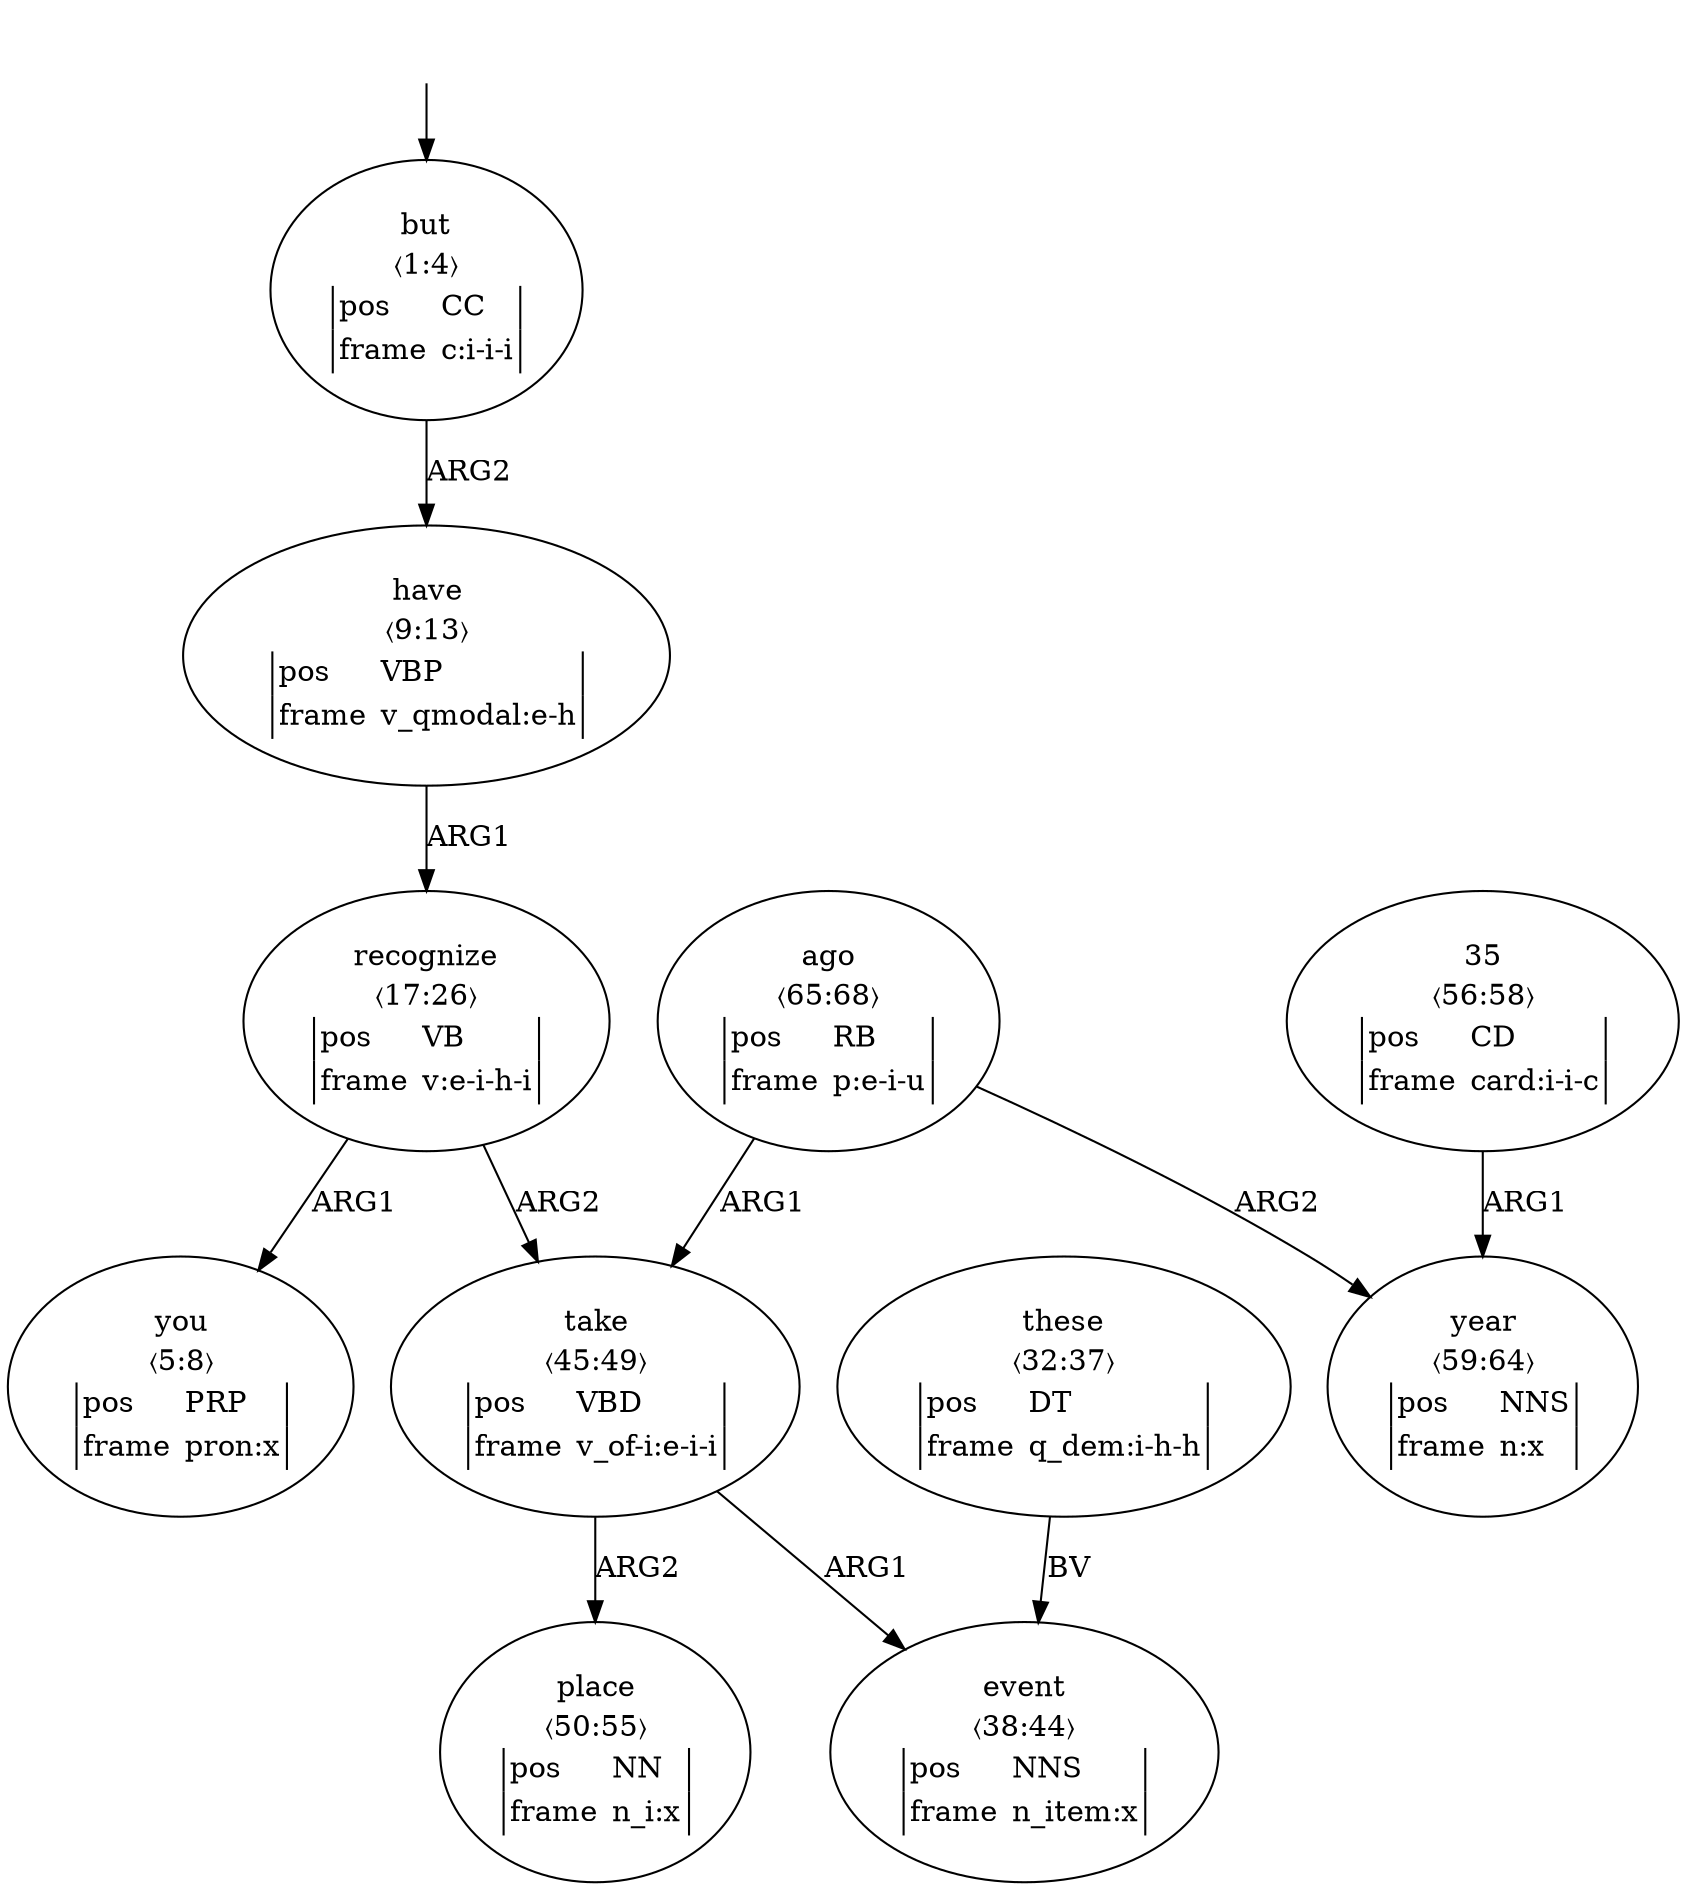 digraph "20003029" {
  top [ style=invis ];
  top -> 1;
  1 [ label=<<table align="center" border="0" cellspacing="0"><tr><td colspan="2">but</td></tr><tr><td colspan="2">〈1:4〉</td></tr><tr><td sides="l" border="1" align="left">pos</td><td sides="r" border="1" align="left">CC</td></tr><tr><td sides="l" border="1" align="left">frame</td><td sides="r" border="1" align="left">c:i-i-i</td></tr></table>> ];
  2 [ label=<<table align="center" border="0" cellspacing="0"><tr><td colspan="2">you</td></tr><tr><td colspan="2">〈5:8〉</td></tr><tr><td sides="l" border="1" align="left">pos</td><td sides="r" border="1" align="left">PRP</td></tr><tr><td sides="l" border="1" align="left">frame</td><td sides="r" border="1" align="left">pron:x</td></tr></table>> ];
  3 [ label=<<table align="center" border="0" cellspacing="0"><tr><td colspan="2">have</td></tr><tr><td colspan="2">〈9:13〉</td></tr><tr><td sides="l" border="1" align="left">pos</td><td sides="r" border="1" align="left">VBP</td></tr><tr><td sides="l" border="1" align="left">frame</td><td sides="r" border="1" align="left">v_qmodal:e-h</td></tr></table>> ];
  5 [ label=<<table align="center" border="0" cellspacing="0"><tr><td colspan="2">recognize</td></tr><tr><td colspan="2">〈17:26〉</td></tr><tr><td sides="l" border="1" align="left">pos</td><td sides="r" border="1" align="left">VB</td></tr><tr><td sides="l" border="1" align="left">frame</td><td sides="r" border="1" align="left">v:e-i-h-i</td></tr></table>> ];
  7 [ label=<<table align="center" border="0" cellspacing="0"><tr><td colspan="2">these</td></tr><tr><td colspan="2">〈32:37〉</td></tr><tr><td sides="l" border="1" align="left">pos</td><td sides="r" border="1" align="left">DT</td></tr><tr><td sides="l" border="1" align="left">frame</td><td sides="r" border="1" align="left">q_dem:i-h-h</td></tr></table>> ];
  8 [ label=<<table align="center" border="0" cellspacing="0"><tr><td colspan="2">event</td></tr><tr><td colspan="2">〈38:44〉</td></tr><tr><td sides="l" border="1" align="left">pos</td><td sides="r" border="1" align="left">NNS</td></tr><tr><td sides="l" border="1" align="left">frame</td><td sides="r" border="1" align="left">n_item:x</td></tr></table>> ];
  9 [ label=<<table align="center" border="0" cellspacing="0"><tr><td colspan="2">take</td></tr><tr><td colspan="2">〈45:49〉</td></tr><tr><td sides="l" border="1" align="left">pos</td><td sides="r" border="1" align="left">VBD</td></tr><tr><td sides="l" border="1" align="left">frame</td><td sides="r" border="1" align="left">v_of-i:e-i-i</td></tr></table>> ];
  10 [ label=<<table align="center" border="0" cellspacing="0"><tr><td colspan="2">place</td></tr><tr><td colspan="2">〈50:55〉</td></tr><tr><td sides="l" border="1" align="left">pos</td><td sides="r" border="1" align="left">NN</td></tr><tr><td sides="l" border="1" align="left">frame</td><td sides="r" border="1" align="left">n_i:x</td></tr></table>> ];
  11 [ label=<<table align="center" border="0" cellspacing="0"><tr><td colspan="2">35</td></tr><tr><td colspan="2">〈56:58〉</td></tr><tr><td sides="l" border="1" align="left">pos</td><td sides="r" border="1" align="left">CD</td></tr><tr><td sides="l" border="1" align="left">frame</td><td sides="r" border="1" align="left">card:i-i-c</td></tr></table>> ];
  12 [ label=<<table align="center" border="0" cellspacing="0"><tr><td colspan="2">year</td></tr><tr><td colspan="2">〈59:64〉</td></tr><tr><td sides="l" border="1" align="left">pos</td><td sides="r" border="1" align="left">NNS</td></tr><tr><td sides="l" border="1" align="left">frame</td><td sides="r" border="1" align="left">n:x</td></tr></table>> ];
  13 [ label=<<table align="center" border="0" cellspacing="0"><tr><td colspan="2">ago</td></tr><tr><td colspan="2">〈65:68〉</td></tr><tr><td sides="l" border="1" align="left">pos</td><td sides="r" border="1" align="left">RB</td></tr><tr><td sides="l" border="1" align="left">frame</td><td sides="r" border="1" align="left">p:e-i-u</td></tr></table>> ];
  13 -> 12 [ label="ARG2" ];
  9 -> 10 [ label="ARG2" ];
  5 -> 9 [ label="ARG2" ];
  13 -> 9 [ label="ARG1" ];
  5 -> 2 [ label="ARG1" ];
  3 -> 5 [ label="ARG1" ];
  9 -> 8 [ label="ARG1" ];
  7 -> 8 [ label="BV" ];
  1 -> 3 [ label="ARG2" ];
  11 -> 12 [ label="ARG1" ];
}

